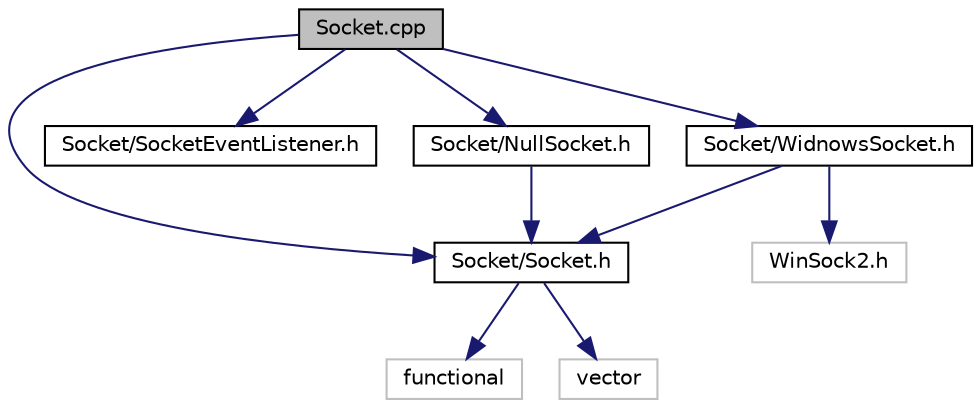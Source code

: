 digraph "Socket.cpp"
{
  edge [fontname="Helvetica",fontsize="10",labelfontname="Helvetica",labelfontsize="10"];
  node [fontname="Helvetica",fontsize="10",shape=record];
  Node0 [label="Socket.cpp",height=0.2,width=0.4,color="black", fillcolor="grey75", style="filled", fontcolor="black"];
  Node0 -> Node1 [color="midnightblue",fontsize="10",style="solid",fontname="Helvetica"];
  Node1 [label="Socket/Socket.h",height=0.2,width=0.4,color="black", fillcolor="white", style="filled",URL="$_socket_8h.html"];
  Node1 -> Node2 [color="midnightblue",fontsize="10",style="solid",fontname="Helvetica"];
  Node2 [label="functional",height=0.2,width=0.4,color="grey75", fillcolor="white", style="filled"];
  Node1 -> Node3 [color="midnightblue",fontsize="10",style="solid",fontname="Helvetica"];
  Node3 [label="vector",height=0.2,width=0.4,color="grey75", fillcolor="white", style="filled"];
  Node0 -> Node4 [color="midnightblue",fontsize="10",style="solid",fontname="Helvetica"];
  Node4 [label="Socket/SocketEventListener.h",height=0.2,width=0.4,color="black", fillcolor="white", style="filled",URL="$_socket_event_listener_8h.html"];
  Node0 -> Node5 [color="midnightblue",fontsize="10",style="solid",fontname="Helvetica"];
  Node5 [label="Socket/WidnowsSocket.h",height=0.2,width=0.4,color="black", fillcolor="white", style="filled",URL="$_widnows_socket_8h.html"];
  Node5 -> Node1 [color="midnightblue",fontsize="10",style="solid",fontname="Helvetica"];
  Node5 -> Node6 [color="midnightblue",fontsize="10",style="solid",fontname="Helvetica"];
  Node6 [label="WinSock2.h",height=0.2,width=0.4,color="grey75", fillcolor="white", style="filled"];
  Node0 -> Node7 [color="midnightblue",fontsize="10",style="solid",fontname="Helvetica"];
  Node7 [label="Socket/NullSocket.h",height=0.2,width=0.4,color="black", fillcolor="white", style="filled",URL="$_null_socket_8h.html"];
  Node7 -> Node1 [color="midnightblue",fontsize="10",style="solid",fontname="Helvetica"];
}
